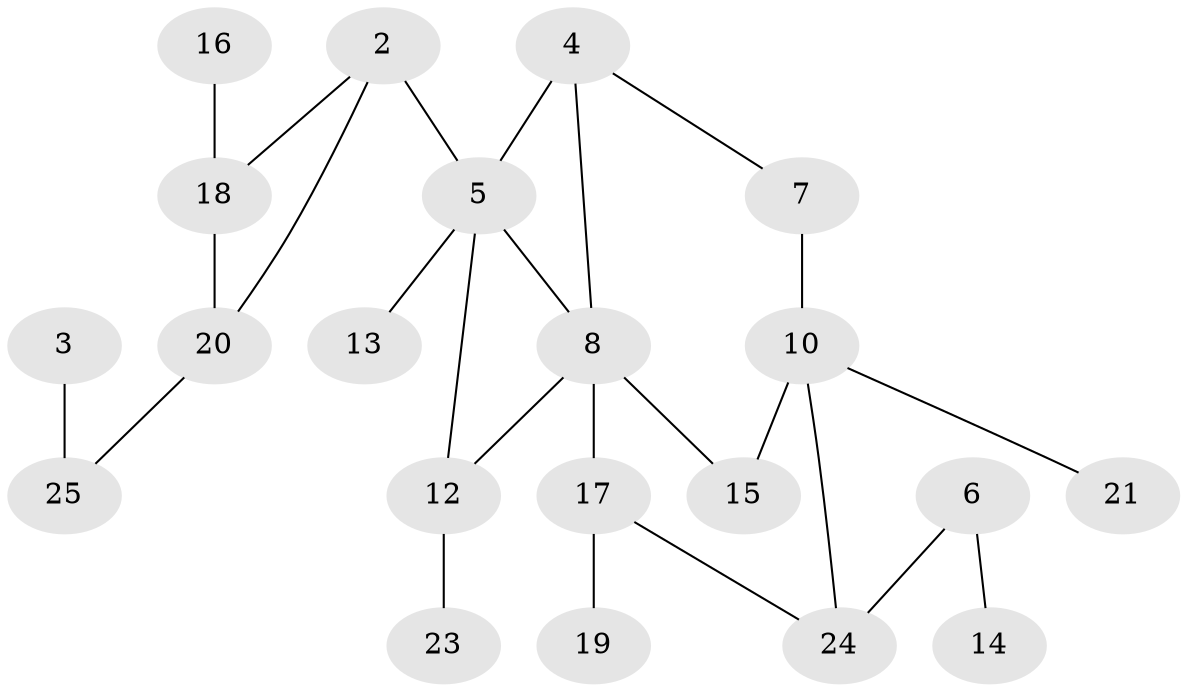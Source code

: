// original degree distribution, {0: 0.09803921568627451, 2: 0.29411764705882354, 3: 0.09803921568627451, 1: 0.23529411764705882, 5: 0.058823529411764705, 4: 0.21568627450980393}
// Generated by graph-tools (version 1.1) at 2025/48/03/04/25 22:48:18]
// undirected, 21 vertices, 25 edges
graph export_dot {
  node [color=gray90,style=filled];
  2;
  3;
  4;
  5;
  6;
  7;
  8;
  10;
  12;
  13;
  14;
  15;
  16;
  17;
  18;
  19;
  20;
  21;
  23;
  24;
  25;
  2 -- 5 [weight=2.0];
  2 -- 18 [weight=1.0];
  2 -- 20 [weight=1.0];
  3 -- 25 [weight=2.0];
  4 -- 5 [weight=2.0];
  4 -- 7 [weight=1.0];
  4 -- 8 [weight=1.0];
  5 -- 8 [weight=2.0];
  5 -- 12 [weight=2.0];
  5 -- 13 [weight=1.0];
  6 -- 14 [weight=1.0];
  6 -- 24 [weight=1.0];
  7 -- 10 [weight=3.0];
  8 -- 12 [weight=1.0];
  8 -- 15 [weight=2.0];
  8 -- 17 [weight=1.0];
  10 -- 15 [weight=1.0];
  10 -- 21 [weight=1.0];
  10 -- 24 [weight=1.0];
  12 -- 23 [weight=1.0];
  16 -- 18 [weight=1.0];
  17 -- 19 [weight=1.0];
  17 -- 24 [weight=1.0];
  18 -- 20 [weight=2.0];
  20 -- 25 [weight=1.0];
}
